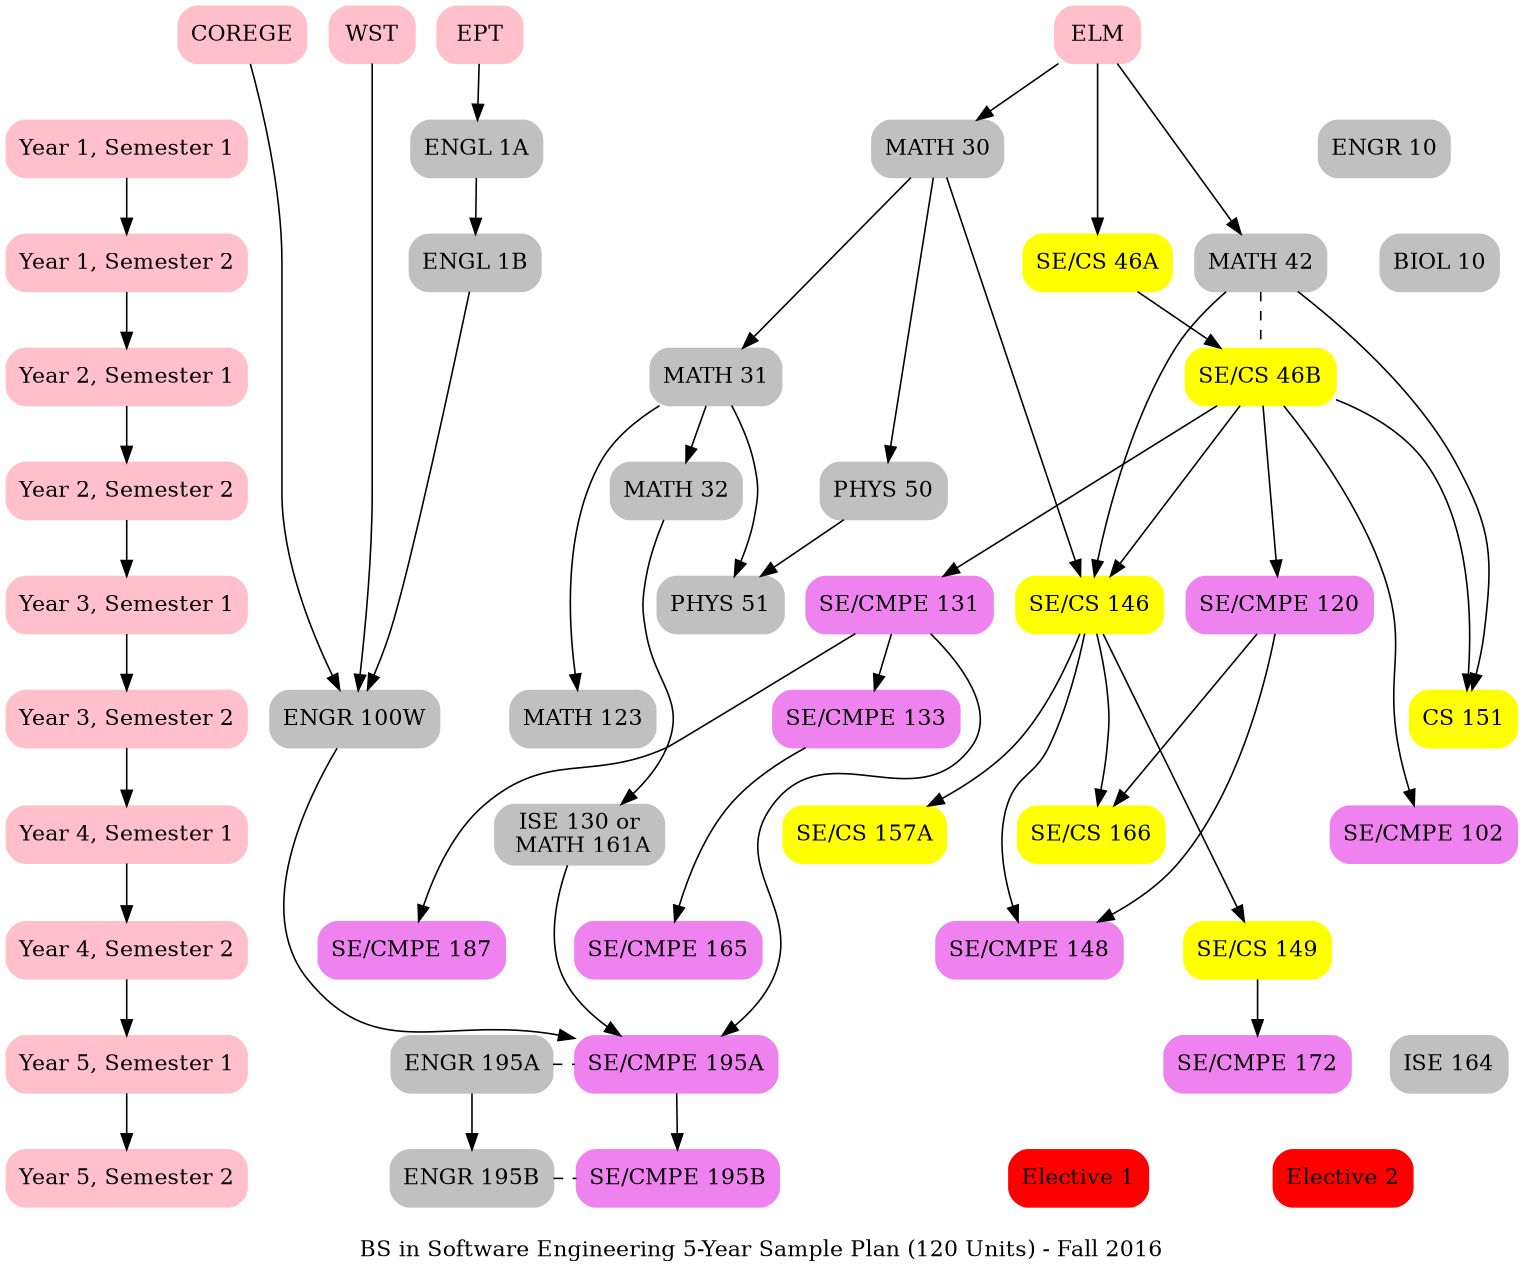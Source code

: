 digraph se5year {
    label="\nBS in Software Engineering 5-Year Sample Plan (120 Units) - Fall 2016\n";
    edge [comment="Wildcard node added automatic in EG."];
    node [comment="Wildcard node added automatic in EG."];
    graph [ranksep="0.5", 
           ratio="compress", 
           bb="0 0 1936 620", 
           size="11,8.5", 
           dpi=100, 
           nodesep="0.2"];
    {
        edge [comment="Wildcard node added automatic in EG."];
        node [color=pink, 
              shape=box, 
              style="filled, rounded"];
        "Year 1, Semester 1" -> "Year 1, Semester 2";
        "Year 1, Semester 2" -> "Year 2, Semester 1";
        "Year 2, Semester 1" -> "Year 2, Semester 2";
        "Year 2, Semester 2" -> "Year 3, Semester 1";
        "Year 3, Semester 1" -> "Year 3, Semester 2";
        "Year 3, Semester 2" -> "Year 4, Semester 1";
        "Year 4, Semester 1" -> "Year 4, Semester 2";
        "Year 4, Semester 2" -> "Year 5, Semester 1";
        "Year 5, Semester 1" -> "Year 5, Semester 2";
        {
            edge [comment="Wildcard node added automatic in EG."];
            node [comment="Wildcard node added automatic in EG."];
            ELM [URL="http://testing.sjsu.edu/eptelm", 
                 label="ELM"];
            EPT [URL="http://testing.sjsu.edu/eptelm", 
                 label="EPT"];
            WST [URL="http://testing.sjsu.edu/wst", 
                 label="WST"];
        }

        {
            edge [comment="Wildcard node added automatic in EG."];
            node [color=grey];
            ENGL1A [URL="http://info.sjsu.edu/web-dbgen/catalog/courses/ENGL001A.html", 
                    label="ENGL 1A"];
            ENGL1B [URL="http://info.sjsu.edu/web-dbgen/catalog/courses/ENGL001B.html", 
                    label="ENGL 1B"];
            ENGR10 [URL="http://info.sjsu.edu/web-dbgen/catalog/courses/ENGR010.html", 
                    label="ENGR 10"];
            ENGR100W [URL="http://info.sjsu.edu/web-dbgen/catalog/courses/ENGR100W.html", 
                      label="ENGR 100W"];
            ENGR195A [URL="http://info.sjsu.edu/web-dbgen/catalog/courses/ENGR195A.html", 
                      label="ENGR 195A"];
            ENGR195B [URL="http://info.sjsu.edu/web-dbgen/catalog/courses/ENGR195B.html", 
                      label="ENGR 195B"];
            MATH30 [URL="http://info.sjsu.edu/web-dbgen/catalog/courses/MATH030.html", 
                    label="MATH 30"];
            MATH31 [URL="http://info.sjsu.edu/web-dbgen/catalog/courses/MATH031.html", 
                    label="MATH 31"];
            PHYS50 [URL="http://info.sjsu.edu/web-dbgen/catalog/courses/PHYS050.html", 
                    label="PHYS 50"];
            PHYS51 [URL="http://info.sjsu.edu/web-dbgen/catalog/courses/PHYS051.html", 
                    label="PHYS 51"];
            MATH32 [URL="http://info.sjsu.edu/web-dbgen/catalog/courses/MATH032.html", 
                    label="MATH 32"];
            MATH42 [URL="http://info.sjsu.edu/web-dbgen/catalog/courses/MATH042.html", 
                    label="MATH 42"];
            MATH123 [URL="http://info.sjsu.edu/web-dbgen/catalog/courses/MATH123.html", 
                     label="MATH 123"];
            BIOL10 [URL="http://info.sjsu.edu/web-dbgen/catalog/courses/BIOL010.html", 
                    label="BIOL 10"];
            ISE130 [URL="http://info.sjsu.edu/web-dbgen/catalog/courses/ISE130.html", 
                    label="ISE 130 or\n MATH 161A"];
            ISE164 [URL="http://info.sjsu.edu/web-dbgen/catalog/courses/ISE164.html", 
                    label="ISE 164"];
        }

        {
            edge [comment="Wildcard node added automatic in EG."];
            node [color=yellow];
            CS46A [URL="http://info.sjsu.edu/web-dbgen/catalog/courses/CS046A.html", 
                   label="SE/CS 46A"];
            CS46B [URL="http://info.sjsu.edu/web-dbgen/catalog/courses/CS046B.html", 
                   label="SE/CS 46B"];
            CS146 [URL="http://info.sjsu.edu/web-dbgen/catalog/courses/CS146.html", 
                   label="SE/CS 146"];
            CS149 [URL="http://info.sjsu.edu/web-dbgen/catalog/courses/CS149.html", 
                   label="SE/CS 149"];
            CS151 [URL="http://info.sjsu.edu/web-dbgen/catalog/courses/CS151.html", 
                   label="CS 151"];
            CS157A [URL="http://info.sjsu.edu/web-dbgen/catalog/courses/CS157A.html", 
                    label="SE/CS 157A"];
            CS166 [URL="http://info.sjsu.edu/web-dbgen/catalog/courses/CS166.html", 
                   label="SE/CS 166"];
        }

        {
            edge [comment="Wildcard node added automatic in EG."];
            node [color=violet];
            CMPE102 [URL="http://info.sjsu.edu/web-dbgen/catalog/courses/CMPE102.html", 
                     label="SE/CMPE 102"];
            CMPE120 [URL="http://info.sjsu.edu/web-dbgen/catalog/courses/CMPE120.html", 
                     label="SE/CMPE 120"];
            CMPE131 [URL="http://info.sjsu.edu/web-dbgen/catalog/courses/CMPE131.html", 
                     label="SE/CMPE 131"];
            CMPE133 [URL="http://info.sjsu.edu/web-dbgen/catalog/courses/CMPE133.html", 
                     label="SE/CMPE 133"];
            CMPE148 [URL="http://info.sjsu.edu/web-dbgen/catalog/courses/CMPE148.html", 
                     label="SE/CMPE 148"];
            CMPE165 [URL="http://info.sjsu.edu/web-dbgen/catalog/courses/CMPE165.html", 
                     label="SE/CMPE 165"];
            CMPE172 [URL="http://info.sjsu.edu/web-dbgen/catalog/courses/CMPE172.html", 
                     label="SE/CMPE 172"];
            CMPE187 [URL="http://info.sjsu.edu/web-dbgen/catalog/courses/CMPE187.html", 
                     label="SE/CMPE 187"];
            CMPE195A [URL="http://info.sjsu.edu/web-dbgen/catalog/courses/CMPE195A.html", 
                      label="SE/CMPE 195A"];
            CMPE195B [URL="http://info.sjsu.edu/web-dbgen/catalog/courses/CMPE195B.html", 
                      label="SE/CMPE 195B"];
        }

        {
            edge [comment="Wildcard node added automatic in EG."];
            node [color=red];
            Elective1 [URL="http://bsse.sjsu.edu/content/bsse-technical-electives", 
                       label="Elective 1"];
            Elective2 [URL="http://bsse.sjsu.edu/content/bsse-technical-electives", 
                       label="Elective 2"];
        }

        {
            rank=same;
            edge [comment="Wildcard node added automatic in EG."];
            node [comment="Wildcard node added automatic in EG."];
            "Year 1, Semester 1";
            ENGR10;
            MATH30;
            ENGL1A;
        }

        {
            rank=same;
            edge [comment="Wildcard node added automatic in EG."];
            node [comment="Wildcard node added automatic in EG."];
            "Year 1, Semester 2";
            CS46A;
            MATH42;
            BIOL10;
            ENGL1B;
        }

        {
            rank=same;
            edge [comment="Wildcard node added automatic in EG."];
            node [comment="Wildcard node added automatic in EG."];
            "Year 2, Semester 1";
            MATH31;
            CS46B;
        }

        {
            rank=same;
            edge [comment="Wildcard node added automatic in EG."];
            node [comment="Wildcard node added automatic in EG."];
            "Year 2, Semester 2";
            MATH32;
            PHYS50;
        }

        {
            rank=same;
            edge [comment="Wildcard node added automatic in EG."];
            node [comment="Wildcard node added automatic in EG."];
            "Year 3, Semester 1";
            CMPE120;
            CMPE131;
            CS146;
            PHYS51;
        }

        {
            rank=same;
            edge [comment="Wildcard node added automatic in EG."];
            node [comment="Wildcard node added automatic in EG."];
            "Year 3, Semester 2";
            CMPE133;
            CS151;
            MATH123;
            ENGR100W;
        }

        {
            rank=same;
            edge [comment="Wildcard node added automatic in EG."];
            node [comment="Wildcard node added automatic in EG."];
            "Year 4, Semester 1";
            CMPE102;
            CS157A;
            CS166;
            ISE130;
        }

        {
            rank=same;
            edge [comment="Wildcard node added automatic in EG."];
            node [comment="Wildcard node added automatic in EG."];
            "Year 4, Semester 2";
            CMPE165;
            CMPE148;
            CS149;
            CMPE187;
        }

        {
            rank=same;
            edge [comment="Wildcard node added automatic in EG."];
            node [comment="Wildcard node added automatic in EG."];
            "Year 5, Semester 1";
            CMPE172;
            ISE164;
            CMPE195A;
            ENGR195A;
        }

        {
            rank=same;
            edge [comment="Wildcard node added automatic in EG."];
            node [comment="Wildcard node added automatic in EG."];
            "Year 5, Semester 2";
            Elective1;
            Elective2;
            CMPE195B;
            ENGR195B;
        }

        {
            rank=same;
            edge [comment="Wildcard node added automatic in EG."];
            node [comment="Wildcard node added automatic in EG."];
            EPT;
            ELM;
            WST;
            COREGE;
        }

        {
            edge [comment="Wildcard node added automatic in EG."];
            node [comment="Wildcard node added automatic in EG."];
            ELM -> MATH30;
            ELM -> MATH42;
            ELM -> CS46A;
            MATH30 -> MATH31;
            MATH30 -> PHYS50;
            MATH30 -> CS146;
            PHYS50 -> PHYS51;
            MATH31 -> PHYS51;
            MATH31 -> MATH32;
            MATH31 -> MATH123;
            MATH32 -> ISE130;
            {
                edge [style=dashed, 
                      dir=none];
                node [comment="Wildcard node added automatic in EG."];
                MATH42 -> CS46B;
            }

            MATH42 -> CS151;
            MATH42 -> CS146;
            CS46A -> CS46B;
            CS46B -> CS146;
            CS46B -> CS151;
            CS46B -> CMPE102;
            CS46B -> CMPE120;
            CS46B -> CMPE131;
            {
                edge [style="invis"];
                node [comment="Wildcard node added automatic in EG."];
                CMPE120 -> CS149;
            }

            CMPE120 -> CS166;
            CS146 -> CMPE148;
            CMPE120 -> CMPE148;
            CS146 -> CS149;
            CS146 -> CS166;
            CS146 -> CS157A;
            CS149 -> CMPE172;
            CMPE131 -> CMPE133;
            CMPE131 -> CMPE187;
            {
                edge [style="invis"];
                node [comment="Wildcard node added automatic in EG."];
                ENGL1B -> CMPE187;
            }

            {
                edge [style="invis"];
                node [comment="Wildcard node added automatic in EG."];
                CMPE165 -> ENGR195A;
            }

            ISE130 -> CMPE195A;
            CMPE131 -> CMPE195A;
            CMPE133 -> CMPE165;
            WST -> ENGR100W;
            ENGR100W -> CMPE195A;
            CMPE195A -> CMPE195B;
            {
                edge [style=dashed, 
                      dir=none];
                node [comment="Wildcard node added automatic in EG."];
                ENGR195A -> CMPE195A;
            }

            {
                edge [style=dashed, 
                      dir=none];
                node [comment="Wildcard node added automatic in EG."];
                ENGR195B -> CMPE195B;
            }

            ENGR195A -> ENGR195B;
            EPT -> ENGL1A;
            ENGL1A -> ENGL1B;
            ENGL1B -> ENGR100W;
            COREGE -> ENGR100W;
        }

    }

}
